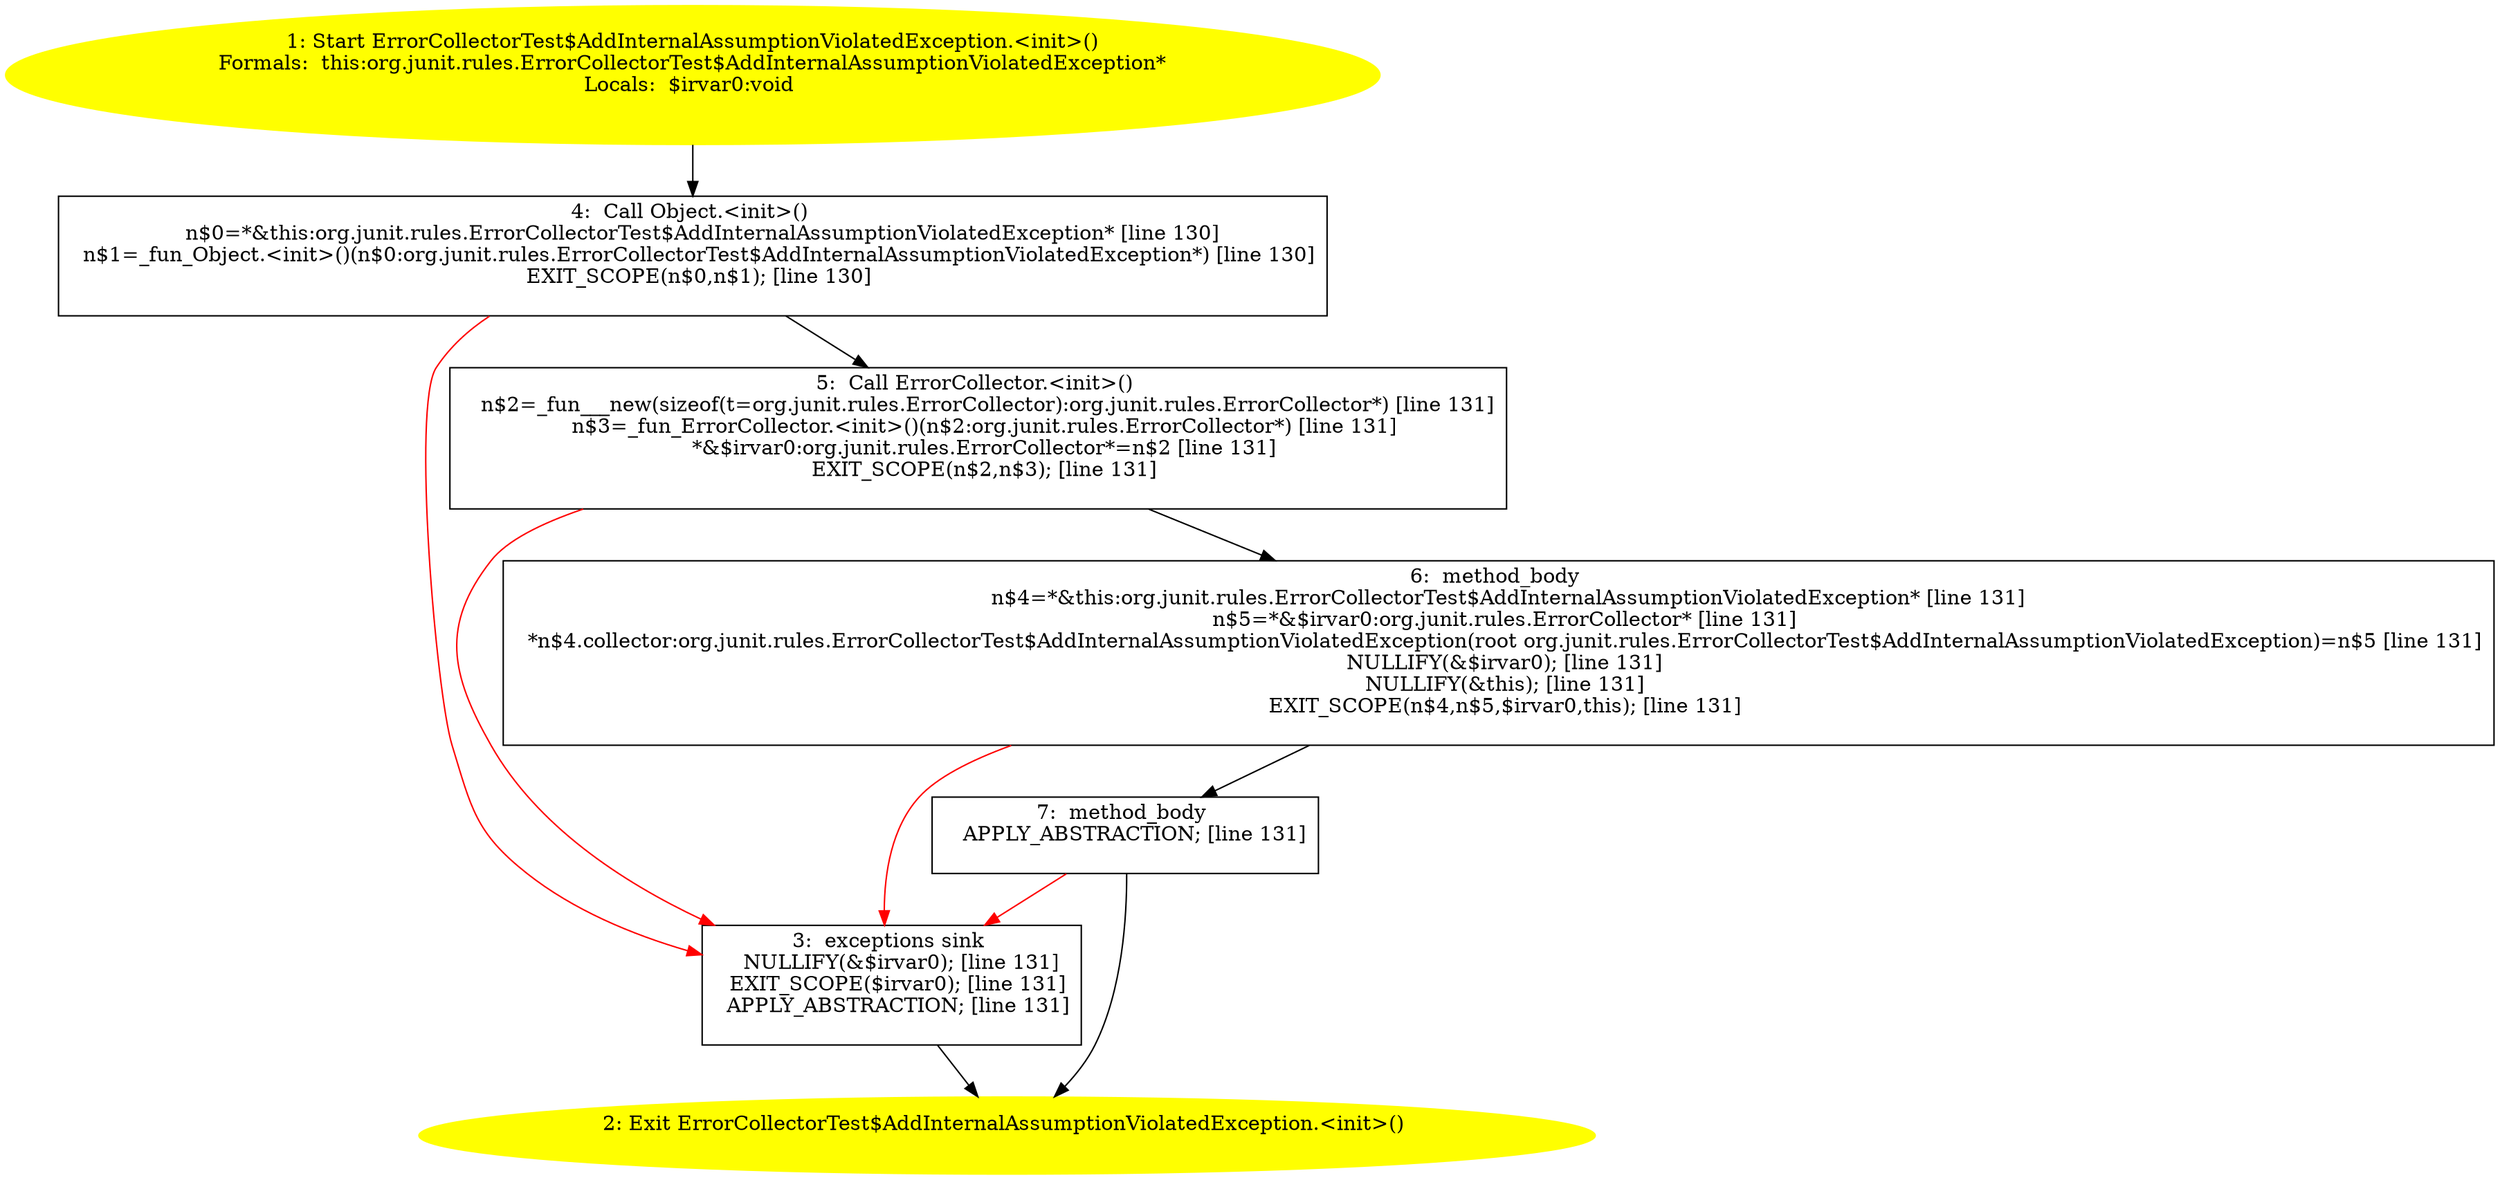 /* @generated */
digraph cfg {
"org.junit.rules.ErrorCollectorTest$AddInternalAssumptionViolatedException.<init>().0cce38e29ada44438b0b1e471e6788a8_1" [label="1: Start ErrorCollectorTest$AddInternalAssumptionViolatedException.<init>()\nFormals:  this:org.junit.rules.ErrorCollectorTest$AddInternalAssumptionViolatedException*\nLocals:  $irvar0:void \n  " color=yellow style=filled]
	

	 "org.junit.rules.ErrorCollectorTest$AddInternalAssumptionViolatedException.<init>().0cce38e29ada44438b0b1e471e6788a8_1" -> "org.junit.rules.ErrorCollectorTest$AddInternalAssumptionViolatedException.<init>().0cce38e29ada44438b0b1e471e6788a8_4" ;
"org.junit.rules.ErrorCollectorTest$AddInternalAssumptionViolatedException.<init>().0cce38e29ada44438b0b1e471e6788a8_2" [label="2: Exit ErrorCollectorTest$AddInternalAssumptionViolatedException.<init>() \n  " color=yellow style=filled]
	

"org.junit.rules.ErrorCollectorTest$AddInternalAssumptionViolatedException.<init>().0cce38e29ada44438b0b1e471e6788a8_3" [label="3:  exceptions sink \n   NULLIFY(&$irvar0); [line 131]\n  EXIT_SCOPE($irvar0); [line 131]\n  APPLY_ABSTRACTION; [line 131]\n " shape="box"]
	

	 "org.junit.rules.ErrorCollectorTest$AddInternalAssumptionViolatedException.<init>().0cce38e29ada44438b0b1e471e6788a8_3" -> "org.junit.rules.ErrorCollectorTest$AddInternalAssumptionViolatedException.<init>().0cce38e29ada44438b0b1e471e6788a8_2" ;
"org.junit.rules.ErrorCollectorTest$AddInternalAssumptionViolatedException.<init>().0cce38e29ada44438b0b1e471e6788a8_4" [label="4:  Call Object.<init>() \n   n$0=*&this:org.junit.rules.ErrorCollectorTest$AddInternalAssumptionViolatedException* [line 130]\n  n$1=_fun_Object.<init>()(n$0:org.junit.rules.ErrorCollectorTest$AddInternalAssumptionViolatedException*) [line 130]\n  EXIT_SCOPE(n$0,n$1); [line 130]\n " shape="box"]
	

	 "org.junit.rules.ErrorCollectorTest$AddInternalAssumptionViolatedException.<init>().0cce38e29ada44438b0b1e471e6788a8_4" -> "org.junit.rules.ErrorCollectorTest$AddInternalAssumptionViolatedException.<init>().0cce38e29ada44438b0b1e471e6788a8_5" ;
	 "org.junit.rules.ErrorCollectorTest$AddInternalAssumptionViolatedException.<init>().0cce38e29ada44438b0b1e471e6788a8_4" -> "org.junit.rules.ErrorCollectorTest$AddInternalAssumptionViolatedException.<init>().0cce38e29ada44438b0b1e471e6788a8_3" [color="red" ];
"org.junit.rules.ErrorCollectorTest$AddInternalAssumptionViolatedException.<init>().0cce38e29ada44438b0b1e471e6788a8_5" [label="5:  Call ErrorCollector.<init>() \n   n$2=_fun___new(sizeof(t=org.junit.rules.ErrorCollector):org.junit.rules.ErrorCollector*) [line 131]\n  n$3=_fun_ErrorCollector.<init>()(n$2:org.junit.rules.ErrorCollector*) [line 131]\n  *&$irvar0:org.junit.rules.ErrorCollector*=n$2 [line 131]\n  EXIT_SCOPE(n$2,n$3); [line 131]\n " shape="box"]
	

	 "org.junit.rules.ErrorCollectorTest$AddInternalAssumptionViolatedException.<init>().0cce38e29ada44438b0b1e471e6788a8_5" -> "org.junit.rules.ErrorCollectorTest$AddInternalAssumptionViolatedException.<init>().0cce38e29ada44438b0b1e471e6788a8_6" ;
	 "org.junit.rules.ErrorCollectorTest$AddInternalAssumptionViolatedException.<init>().0cce38e29ada44438b0b1e471e6788a8_5" -> "org.junit.rules.ErrorCollectorTest$AddInternalAssumptionViolatedException.<init>().0cce38e29ada44438b0b1e471e6788a8_3" [color="red" ];
"org.junit.rules.ErrorCollectorTest$AddInternalAssumptionViolatedException.<init>().0cce38e29ada44438b0b1e471e6788a8_6" [label="6:  method_body \n   n$4=*&this:org.junit.rules.ErrorCollectorTest$AddInternalAssumptionViolatedException* [line 131]\n  n$5=*&$irvar0:org.junit.rules.ErrorCollector* [line 131]\n  *n$4.collector:org.junit.rules.ErrorCollectorTest$AddInternalAssumptionViolatedException(root org.junit.rules.ErrorCollectorTest$AddInternalAssumptionViolatedException)=n$5 [line 131]\n  NULLIFY(&$irvar0); [line 131]\n  NULLIFY(&this); [line 131]\n  EXIT_SCOPE(n$4,n$5,$irvar0,this); [line 131]\n " shape="box"]
	

	 "org.junit.rules.ErrorCollectorTest$AddInternalAssumptionViolatedException.<init>().0cce38e29ada44438b0b1e471e6788a8_6" -> "org.junit.rules.ErrorCollectorTest$AddInternalAssumptionViolatedException.<init>().0cce38e29ada44438b0b1e471e6788a8_7" ;
	 "org.junit.rules.ErrorCollectorTest$AddInternalAssumptionViolatedException.<init>().0cce38e29ada44438b0b1e471e6788a8_6" -> "org.junit.rules.ErrorCollectorTest$AddInternalAssumptionViolatedException.<init>().0cce38e29ada44438b0b1e471e6788a8_3" [color="red" ];
"org.junit.rules.ErrorCollectorTest$AddInternalAssumptionViolatedException.<init>().0cce38e29ada44438b0b1e471e6788a8_7" [label="7:  method_body \n   APPLY_ABSTRACTION; [line 131]\n " shape="box"]
	

	 "org.junit.rules.ErrorCollectorTest$AddInternalAssumptionViolatedException.<init>().0cce38e29ada44438b0b1e471e6788a8_7" -> "org.junit.rules.ErrorCollectorTest$AddInternalAssumptionViolatedException.<init>().0cce38e29ada44438b0b1e471e6788a8_2" ;
	 "org.junit.rules.ErrorCollectorTest$AddInternalAssumptionViolatedException.<init>().0cce38e29ada44438b0b1e471e6788a8_7" -> "org.junit.rules.ErrorCollectorTest$AddInternalAssumptionViolatedException.<init>().0cce38e29ada44438b0b1e471e6788a8_3" [color="red" ];
}

